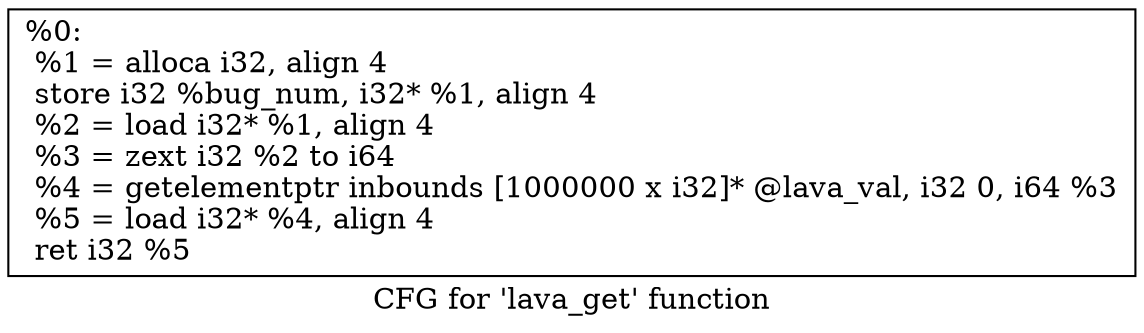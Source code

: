 digraph "CFG for 'lava_get' function" {
	label="CFG for 'lava_get' function";

	Node0x74dbc0 [shape=record,label="{%0:\l  %1 = alloca i32, align 4\l  store i32 %bug_num, i32* %1, align 4\l  %2 = load i32* %1, align 4\l  %3 = zext i32 %2 to i64\l  %4 = getelementptr inbounds [1000000 x i32]* @lava_val, i32 0, i64 %3\l  %5 = load i32* %4, align 4\l  ret i32 %5\l}"];
}
